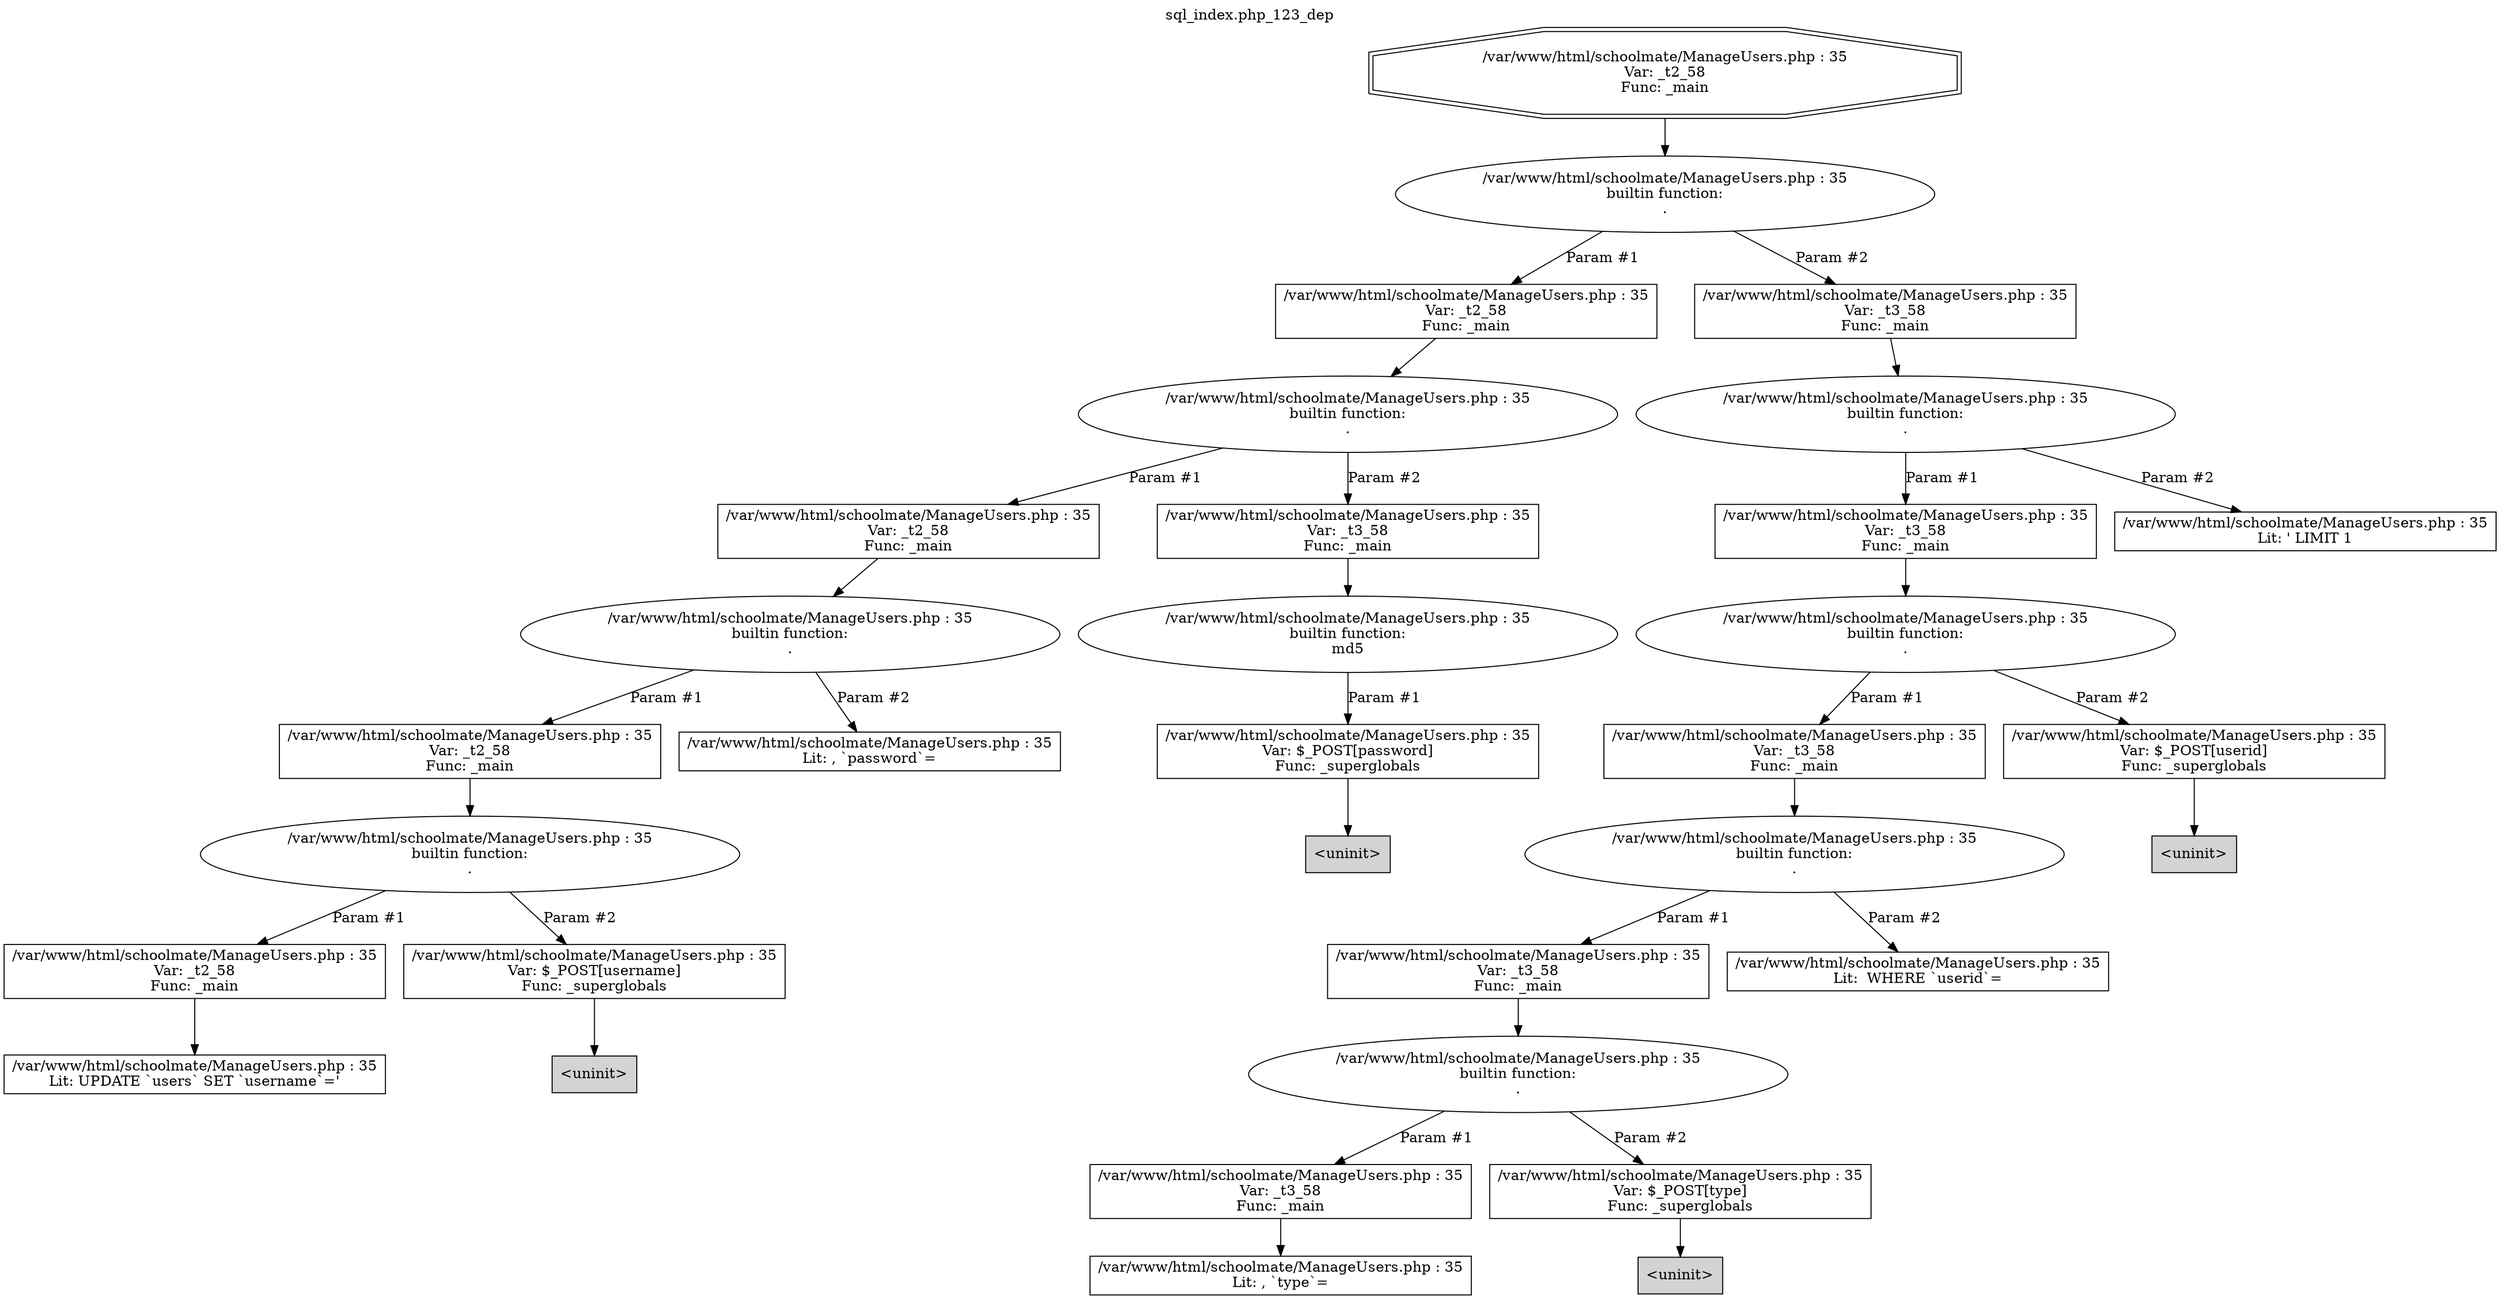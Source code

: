 digraph cfg {
  label="sql_index.php_123_dep";
  labelloc=t;
  n1 [shape=doubleoctagon, label="/var/www/html/schoolmate/ManageUsers.php : 35\nVar: _t2_58\nFunc: _main\n"];
  n2 [shape=ellipse, label="/var/www/html/schoolmate/ManageUsers.php : 35\nbuiltin function:\n.\n"];
  n3 [shape=box, label="/var/www/html/schoolmate/ManageUsers.php : 35\nVar: _t2_58\nFunc: _main\n"];
  n4 [shape=ellipse, label="/var/www/html/schoolmate/ManageUsers.php : 35\nbuiltin function:\n.\n"];
  n5 [shape=box, label="/var/www/html/schoolmate/ManageUsers.php : 35\nVar: _t2_58\nFunc: _main\n"];
  n6 [shape=ellipse, label="/var/www/html/schoolmate/ManageUsers.php : 35\nbuiltin function:\n.\n"];
  n7 [shape=box, label="/var/www/html/schoolmate/ManageUsers.php : 35\nVar: _t2_58\nFunc: _main\n"];
  n8 [shape=ellipse, label="/var/www/html/schoolmate/ManageUsers.php : 35\nbuiltin function:\n.\n"];
  n9 [shape=box, label="/var/www/html/schoolmate/ManageUsers.php : 35\nVar: _t2_58\nFunc: _main\n"];
  n10 [shape=box, label="/var/www/html/schoolmate/ManageUsers.php : 35\nLit: UPDATE `users` SET `username`='\n"];
  n11 [shape=box, label="/var/www/html/schoolmate/ManageUsers.php : 35\nVar: $_POST[username]\nFunc: _superglobals\n"];
  n12 [shape=box, label="<uninit>",style=filled];
  n13 [shape=box, label="/var/www/html/schoolmate/ManageUsers.php : 35\nLit: , `password`=\n"];
  n14 [shape=box, label="/var/www/html/schoolmate/ManageUsers.php : 35\nVar: _t3_58\nFunc: _main\n"];
  n15 [shape=ellipse, label="/var/www/html/schoolmate/ManageUsers.php : 35\nbuiltin function:\nmd5\n"];
  n16 [shape=box, label="/var/www/html/schoolmate/ManageUsers.php : 35\nVar: $_POST[password]\nFunc: _superglobals\n"];
  n17 [shape=box, label="<uninit>",style=filled];
  n18 [shape=box, label="/var/www/html/schoolmate/ManageUsers.php : 35\nVar: _t3_58\nFunc: _main\n"];
  n19 [shape=ellipse, label="/var/www/html/schoolmate/ManageUsers.php : 35\nbuiltin function:\n.\n"];
  n20 [shape=box, label="/var/www/html/schoolmate/ManageUsers.php : 35\nVar: _t3_58\nFunc: _main\n"];
  n21 [shape=ellipse, label="/var/www/html/schoolmate/ManageUsers.php : 35\nbuiltin function:\n.\n"];
  n22 [shape=box, label="/var/www/html/schoolmate/ManageUsers.php : 35\nVar: _t3_58\nFunc: _main\n"];
  n23 [shape=ellipse, label="/var/www/html/schoolmate/ManageUsers.php : 35\nbuiltin function:\n.\n"];
  n24 [shape=box, label="/var/www/html/schoolmate/ManageUsers.php : 35\nVar: _t3_58\nFunc: _main\n"];
  n25 [shape=ellipse, label="/var/www/html/schoolmate/ManageUsers.php : 35\nbuiltin function:\n.\n"];
  n26 [shape=box, label="/var/www/html/schoolmate/ManageUsers.php : 35\nVar: _t3_58\nFunc: _main\n"];
  n27 [shape=box, label="/var/www/html/schoolmate/ManageUsers.php : 35\nLit: , `type`=\n"];
  n28 [shape=box, label="/var/www/html/schoolmate/ManageUsers.php : 35\nVar: $_POST[type]\nFunc: _superglobals\n"];
  n29 [shape=box, label="<uninit>",style=filled];
  n30 [shape=box, label="/var/www/html/schoolmate/ManageUsers.php : 35\nLit:  WHERE `userid`=\n"];
  n31 [shape=box, label="/var/www/html/schoolmate/ManageUsers.php : 35\nVar: $_POST[userid]\nFunc: _superglobals\n"];
  n32 [shape=box, label="<uninit>",style=filled];
  n33 [shape=box, label="/var/www/html/schoolmate/ManageUsers.php : 35\nLit: ' LIMIT 1\n"];
  n1 -> n2;
  n3 -> n4;
  n5 -> n6;
  n7 -> n8;
  n9 -> n10;
  n8 -> n9[label="Param #1"];
  n8 -> n11[label="Param #2"];
  n11 -> n12;
  n6 -> n7[label="Param #1"];
  n6 -> n13[label="Param #2"];
  n4 -> n5[label="Param #1"];
  n4 -> n14[label="Param #2"];
  n14 -> n15;
  n16 -> n17;
  n15 -> n16[label="Param #1"];
  n2 -> n3[label="Param #1"];
  n2 -> n18[label="Param #2"];
  n18 -> n19;
  n20 -> n21;
  n22 -> n23;
  n24 -> n25;
  n26 -> n27;
  n25 -> n26[label="Param #1"];
  n25 -> n28[label="Param #2"];
  n28 -> n29;
  n23 -> n24[label="Param #1"];
  n23 -> n30[label="Param #2"];
  n21 -> n22[label="Param #1"];
  n21 -> n31[label="Param #2"];
  n31 -> n32;
  n19 -> n20[label="Param #1"];
  n19 -> n33[label="Param #2"];
}
